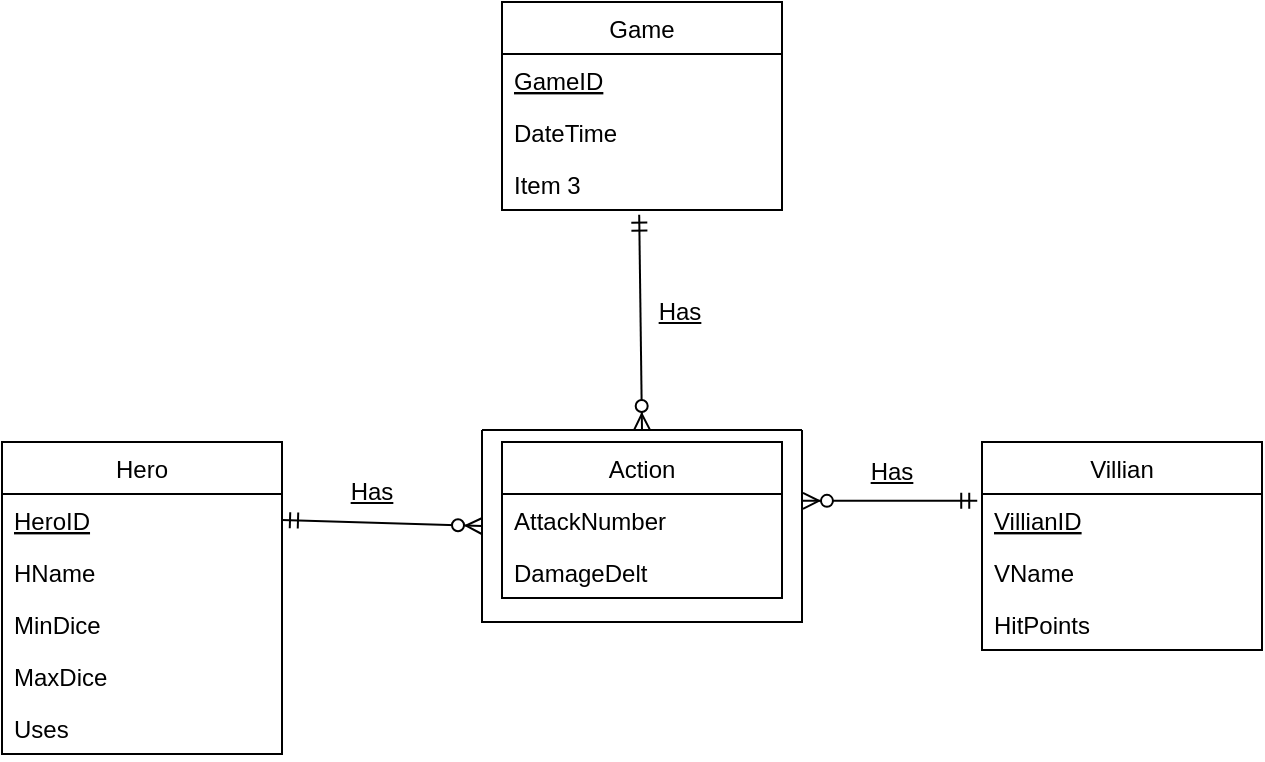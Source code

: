 <mxfile version="15.0.6" type="device"><diagram id="aNsuR2Ad1jIOJosYrf0s" name="Page-1"><mxGraphModel dx="1778" dy="946" grid="1" gridSize="10" guides="1" tooltips="1" connect="1" arrows="1" fold="1" page="1" pageScale="1" pageWidth="827" pageHeight="1169" math="0" shadow="0"><root><mxCell id="0"/><mxCell id="1" parent="0"/><mxCell id="id0TamFTbrW4gEWeqHSi-1" value="Villian" style="swimlane;fontStyle=0;childLayout=stackLayout;horizontal=1;startSize=26;fillColor=none;horizontalStack=0;resizeParent=1;resizeParentMax=0;resizeLast=0;collapsible=1;marginBottom=0;" vertex="1" parent="1"><mxGeometry x="540" y="360" width="140" height="104" as="geometry"/></mxCell><mxCell id="id0TamFTbrW4gEWeqHSi-2" value="VillianID" style="text;strokeColor=none;fillColor=none;align=left;verticalAlign=top;spacingLeft=4;spacingRight=4;overflow=hidden;rotatable=0;points=[[0,0.5],[1,0.5]];portConstraint=eastwest;fontStyle=4" vertex="1" parent="id0TamFTbrW4gEWeqHSi-1"><mxGeometry y="26" width="140" height="26" as="geometry"/></mxCell><mxCell id="id0TamFTbrW4gEWeqHSi-3" value="VName" style="text;strokeColor=none;fillColor=none;align=left;verticalAlign=top;spacingLeft=4;spacingRight=4;overflow=hidden;rotatable=0;points=[[0,0.5],[1,0.5]];portConstraint=eastwest;" vertex="1" parent="id0TamFTbrW4gEWeqHSi-1"><mxGeometry y="52" width="140" height="26" as="geometry"/></mxCell><mxCell id="id0TamFTbrW4gEWeqHSi-4" value="HitPoints " style="text;strokeColor=none;fillColor=none;align=left;verticalAlign=top;spacingLeft=4;spacingRight=4;overflow=hidden;rotatable=0;points=[[0,0.5],[1,0.5]];portConstraint=eastwest;" vertex="1" parent="id0TamFTbrW4gEWeqHSi-1"><mxGeometry y="78" width="140" height="26" as="geometry"/></mxCell><mxCell id="id0TamFTbrW4gEWeqHSi-5" value="Game" style="swimlane;fontStyle=0;childLayout=stackLayout;horizontal=1;startSize=26;fillColor=none;horizontalStack=0;resizeParent=1;resizeParentMax=0;resizeLast=0;collapsible=1;marginBottom=0;" vertex="1" parent="1"><mxGeometry x="300" y="140" width="140" height="104" as="geometry"/></mxCell><mxCell id="id0TamFTbrW4gEWeqHSi-6" value="GameID" style="text;strokeColor=none;fillColor=none;align=left;verticalAlign=top;spacingLeft=4;spacingRight=4;overflow=hidden;rotatable=0;points=[[0,0.5],[1,0.5]];portConstraint=eastwest;fontStyle=4" vertex="1" parent="id0TamFTbrW4gEWeqHSi-5"><mxGeometry y="26" width="140" height="26" as="geometry"/></mxCell><mxCell id="id0TamFTbrW4gEWeqHSi-7" value="DateTime" style="text;strokeColor=none;fillColor=none;align=left;verticalAlign=top;spacingLeft=4;spacingRight=4;overflow=hidden;rotatable=0;points=[[0,0.5],[1,0.5]];portConstraint=eastwest;" vertex="1" parent="id0TamFTbrW4gEWeqHSi-5"><mxGeometry y="52" width="140" height="26" as="geometry"/></mxCell><mxCell id="id0TamFTbrW4gEWeqHSi-8" value="Item 3" style="text;strokeColor=none;fillColor=none;align=left;verticalAlign=top;spacingLeft=4;spacingRight=4;overflow=hidden;rotatable=0;points=[[0,0.5],[1,0.5]];portConstraint=eastwest;" vertex="1" parent="id0TamFTbrW4gEWeqHSi-5"><mxGeometry y="78" width="140" height="26" as="geometry"/></mxCell><mxCell id="id0TamFTbrW4gEWeqHSi-9" value="Action" style="swimlane;fontStyle=0;childLayout=stackLayout;horizontal=1;startSize=26;fillColor=none;horizontalStack=0;resizeParent=1;resizeParentMax=0;resizeLast=0;collapsible=1;marginBottom=0;" vertex="1" parent="1"><mxGeometry x="300" y="360" width="140" height="78" as="geometry"/></mxCell><mxCell id="id0TamFTbrW4gEWeqHSi-10" value="AttackNumber" style="text;strokeColor=none;fillColor=none;align=left;verticalAlign=top;spacingLeft=4;spacingRight=4;overflow=hidden;rotatable=0;points=[[0,0.5],[1,0.5]];portConstraint=eastwest;" vertex="1" parent="id0TamFTbrW4gEWeqHSi-9"><mxGeometry y="26" width="140" height="26" as="geometry"/></mxCell><mxCell id="id0TamFTbrW4gEWeqHSi-11" value="DamageDelt" style="text;strokeColor=none;fillColor=none;align=left;verticalAlign=top;spacingLeft=4;spacingRight=4;overflow=hidden;rotatable=0;points=[[0,0.5],[1,0.5]];portConstraint=eastwest;" vertex="1" parent="id0TamFTbrW4gEWeqHSi-9"><mxGeometry y="52" width="140" height="26" as="geometry"/></mxCell><mxCell id="id0TamFTbrW4gEWeqHSi-13" value="Hero" style="swimlane;fontStyle=0;childLayout=stackLayout;horizontal=1;startSize=26;fillColor=none;horizontalStack=0;resizeParent=1;resizeParentMax=0;resizeLast=0;collapsible=1;marginBottom=0;" vertex="1" parent="1"><mxGeometry x="50" y="360" width="140" height="156" as="geometry"/></mxCell><mxCell id="id0TamFTbrW4gEWeqHSi-14" value="HeroID" style="text;strokeColor=none;fillColor=none;align=left;verticalAlign=top;spacingLeft=4;spacingRight=4;overflow=hidden;rotatable=0;points=[[0,0.5],[1,0.5]];portConstraint=eastwest;fontStyle=4" vertex="1" parent="id0TamFTbrW4gEWeqHSi-13"><mxGeometry y="26" width="140" height="26" as="geometry"/></mxCell><mxCell id="id0TamFTbrW4gEWeqHSi-15" value="HName" style="text;strokeColor=none;fillColor=none;align=left;verticalAlign=top;spacingLeft=4;spacingRight=4;overflow=hidden;rotatable=0;points=[[0,0.5],[1,0.5]];portConstraint=eastwest;" vertex="1" parent="id0TamFTbrW4gEWeqHSi-13"><mxGeometry y="52" width="140" height="26" as="geometry"/></mxCell><mxCell id="id0TamFTbrW4gEWeqHSi-19" value="MinDice" style="text;strokeColor=none;fillColor=none;align=left;verticalAlign=top;spacingLeft=4;spacingRight=4;overflow=hidden;rotatable=0;points=[[0,0.5],[1,0.5]];portConstraint=eastwest;" vertex="1" parent="id0TamFTbrW4gEWeqHSi-13"><mxGeometry y="78" width="140" height="26" as="geometry"/></mxCell><mxCell id="id0TamFTbrW4gEWeqHSi-20" value="MaxDice" style="text;strokeColor=none;fillColor=none;align=left;verticalAlign=top;spacingLeft=4;spacingRight=4;overflow=hidden;rotatable=0;points=[[0,0.5],[1,0.5]];portConstraint=eastwest;" vertex="1" parent="id0TamFTbrW4gEWeqHSi-13"><mxGeometry y="104" width="140" height="26" as="geometry"/></mxCell><mxCell id="id0TamFTbrW4gEWeqHSi-16" value="Uses" style="text;strokeColor=none;fillColor=none;align=left;verticalAlign=top;spacingLeft=4;spacingRight=4;overflow=hidden;rotatable=0;points=[[0,0.5],[1,0.5]];portConstraint=eastwest;" vertex="1" parent="id0TamFTbrW4gEWeqHSi-13"><mxGeometry y="130" width="140" height="26" as="geometry"/></mxCell><mxCell id="id0TamFTbrW4gEWeqHSi-26" value="" style="swimlane;startSize=0;" vertex="1" parent="1"><mxGeometry x="290" y="354" width="160" height="96" as="geometry"/></mxCell><mxCell id="id0TamFTbrW4gEWeqHSi-27" value="" style="fontSize=12;html=1;endArrow=ERzeroToMany;startArrow=ERmandOne;exitX=1;exitY=0.5;exitDx=0;exitDy=0;entryX=0;entryY=0.5;entryDx=0;entryDy=0;" edge="1" parent="1" source="id0TamFTbrW4gEWeqHSi-14" target="id0TamFTbrW4gEWeqHSi-26"><mxGeometry width="100" height="100" relative="1" as="geometry"><mxPoint x="260" y="600" as="sourcePoint"/><mxPoint x="360" y="500" as="targetPoint"/></mxGeometry></mxCell><mxCell id="id0TamFTbrW4gEWeqHSi-28" value="" style="fontSize=12;html=1;endArrow=ERzeroToMany;startArrow=ERmandOne;exitX=-0.017;exitY=0.132;exitDx=0;exitDy=0;exitPerimeter=0;entryX=1.003;entryY=0.369;entryDx=0;entryDy=0;entryPerimeter=0;" edge="1" parent="1" source="id0TamFTbrW4gEWeqHSi-2" target="id0TamFTbrW4gEWeqHSi-26"><mxGeometry width="100" height="100" relative="1" as="geometry"><mxPoint x="500" y="600" as="sourcePoint"/><mxPoint x="470" y="470" as="targetPoint"/></mxGeometry></mxCell><mxCell id="id0TamFTbrW4gEWeqHSi-29" value="" style="fontSize=12;html=1;endArrow=ERzeroToMany;startArrow=ERmandOne;exitX=0.49;exitY=1.09;exitDx=0;exitDy=0;exitPerimeter=0;entryX=0.5;entryY=0;entryDx=0;entryDy=0;" edge="1" parent="1" source="id0TamFTbrW4gEWeqHSi-8" target="id0TamFTbrW4gEWeqHSi-26"><mxGeometry width="100" height="100" relative="1" as="geometry"><mxPoint x="350" y="660" as="sourcePoint"/><mxPoint x="420" y="490" as="targetPoint"/></mxGeometry></mxCell><mxCell id="id0TamFTbrW4gEWeqHSi-30" value="&lt;u&gt;Has&lt;/u&gt;" style="text;html=1;strokeColor=none;fillColor=none;align=center;verticalAlign=middle;whiteSpace=wrap;rounded=0;" vertex="1" parent="1"><mxGeometry x="210" y="370" width="50" height="30" as="geometry"/></mxCell><mxCell id="id0TamFTbrW4gEWeqHSi-31" value="&lt;u&gt;Has&lt;/u&gt;" style="text;html=1;strokeColor=none;fillColor=none;align=center;verticalAlign=middle;whiteSpace=wrap;rounded=0;" vertex="1" parent="1"><mxGeometry x="470" y="360" width="50" height="30" as="geometry"/></mxCell><mxCell id="id0TamFTbrW4gEWeqHSi-32" value="&lt;u&gt;Has&lt;/u&gt;" style="text;html=1;strokeColor=none;fillColor=none;align=center;verticalAlign=middle;whiteSpace=wrap;rounded=0;" vertex="1" parent="1"><mxGeometry x="364" y="280" width="50" height="30" as="geometry"/></mxCell></root></mxGraphModel></diagram></mxfile>